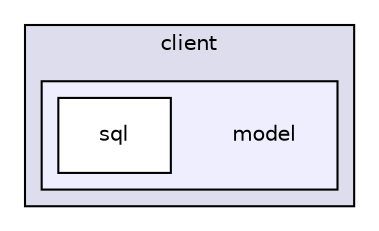 digraph "src/es/ucm/tfg/controlremotolinux/client/model/" {
  compound=true
  node [ fontsize="10", fontname="Helvetica"];
  edge [ labelfontsize="10", labelfontname="Helvetica"];
  subgraph clusterdir_b69e1a1779b0fb6d3c2fc8c9d5459b9d {
    graph [ bgcolor="#ddddee", pencolor="black", label="client" fontname="Helvetica", fontsize="10", URL="dir_b69e1a1779b0fb6d3c2fc8c9d5459b9d.html"]
  subgraph clusterdir_b93e4639b75f0fb4df8739679d851a35 {
    graph [ bgcolor="#eeeeff", pencolor="black", label="" URL="dir_b93e4639b75f0fb4df8739679d851a35.html"];
    dir_b93e4639b75f0fb4df8739679d851a35 [shape=plaintext label="model"];
    dir_21883ec7a552368dab8dc25a864d4f25 [shape=box label="sql" color="black" fillcolor="white" style="filled" URL="dir_21883ec7a552368dab8dc25a864d4f25.html"];
  }
  }
}
